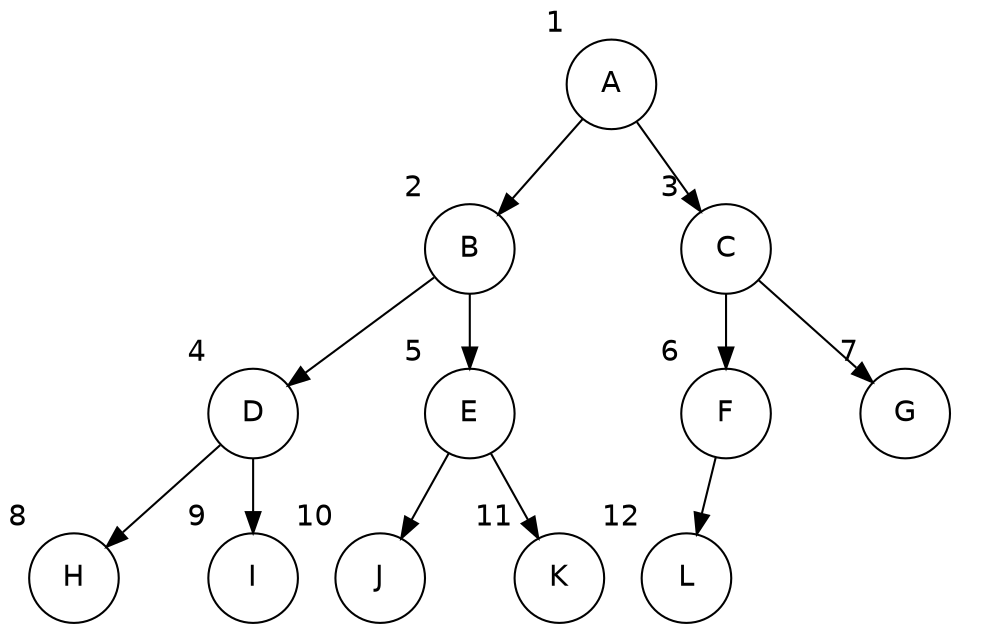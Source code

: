 digraph G {
	graph [fontname = "Helvetica"];
	node [fontname = "Helvetica",shape=circle,width=0.6];
	edge [fontname = "Helvetica"];

	A [xlabel="1"];
	B [xlabel="2"];
	C [xlabel="3"];
	D [xlabel="4"];
	E [xlabel="5"];
	F [xlabel="6"];
	G [xlabel="7"];
	H [xlabel="8"];
	I [xlabel="9"];
	J [xlabel="10"];
	K [xlabel="11"];
	L [xlabel="12"];
	
	
	A -> B;
	mA [label="", width=0.1, style=invis];
	A -> mA [style=invis]
	A -> C;
	{rank=same B -> mA -> C [style=invis]};

	B -> D;
	mB [label="", width=0.1, style=invis];
	B -> mB [style=invis]
	B -> E;
	{rank=same D -> mB -> E [style=invis]};

	D -> H;
	mD [label="", width=0.1, style=invis];
	D -> mD [style=invis]
	D -> I;
	{rank=same H -> mD -> I [style=invis]};

	E -> J;
	mE [label="", width=0.1, style=invis];
	E -> mE [style=invis]
	E -> K;
	{rank=same J -> mE -> K [style=invis]};

	C -> F;
	mC [label="", width=0.1, style=invis];
	C -> mC [style=invis]
	C -> G;
	{rank=same F -> mC -> G [style=invis]};

	F -> L;
	mF [label="", width=0.1, style=invis];
	F -> mF [style=invis]
	rF [label="", width=0.1, style=invis];
	F -> rF [style=invis]
	{rank=same L -> mF -> rF [style=invis]};

	lG [label="", width=0.1, style=invis];
	G -> lG [style=invis]
	mG [label="", width=0.1, style=invis];
	G -> mG [style=invis]
	rG [label="", width=0.1, style=invis];
	G -> rG [style=invis]
	{rank=same lG -> mG -> rG [style=invis]};
}

